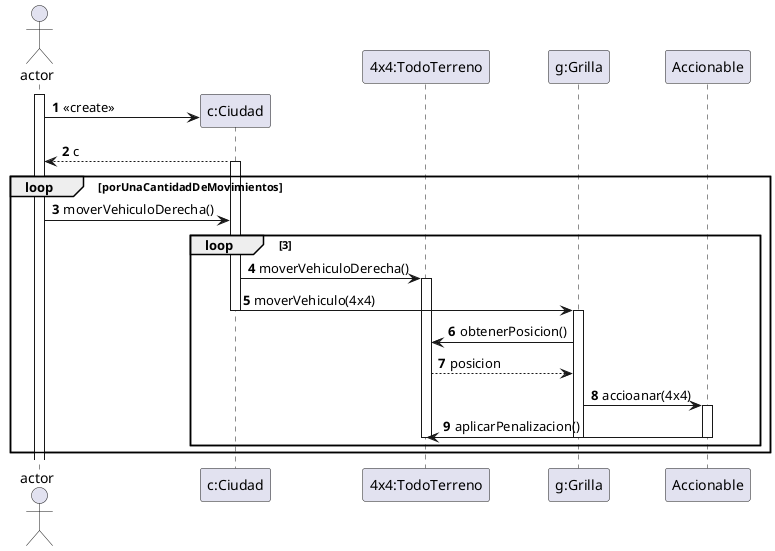 @startuml
'https://plantuml.com/sequence-diagram

autonumber

actor actor
activate actor
create "c:Ciudad" as ciudad
participant "4x4:TodoTerreno" as todoTerreno
participant "g:Grilla" as grilla
participant "Accionable" as accionable

actor -> ciudad: <<create>>
ciudad--> actor : c
activate ciudad

loop porUnaCantidadDeMovimientos

actor  -> ciudad : moverVehiculoDerecha()
loop 3
ciudad -> todoTerreno: moverVehiculoDerecha()
activate todoTerreno
ciudad -> grilla : moverVehiculo(4x4)
deactivate ciudad
activate grilla
grilla -> todoTerreno : obtenerPosicion()
todoTerreno --> grilla : posicion
grilla -> accionable : accioanar(4x4)
activate accionable
accionable -> todoTerreno :aplicarPenalizacion()
deactivate grilla
deactivate todoTerreno
deactivate accionable

end loop
end
@enduml